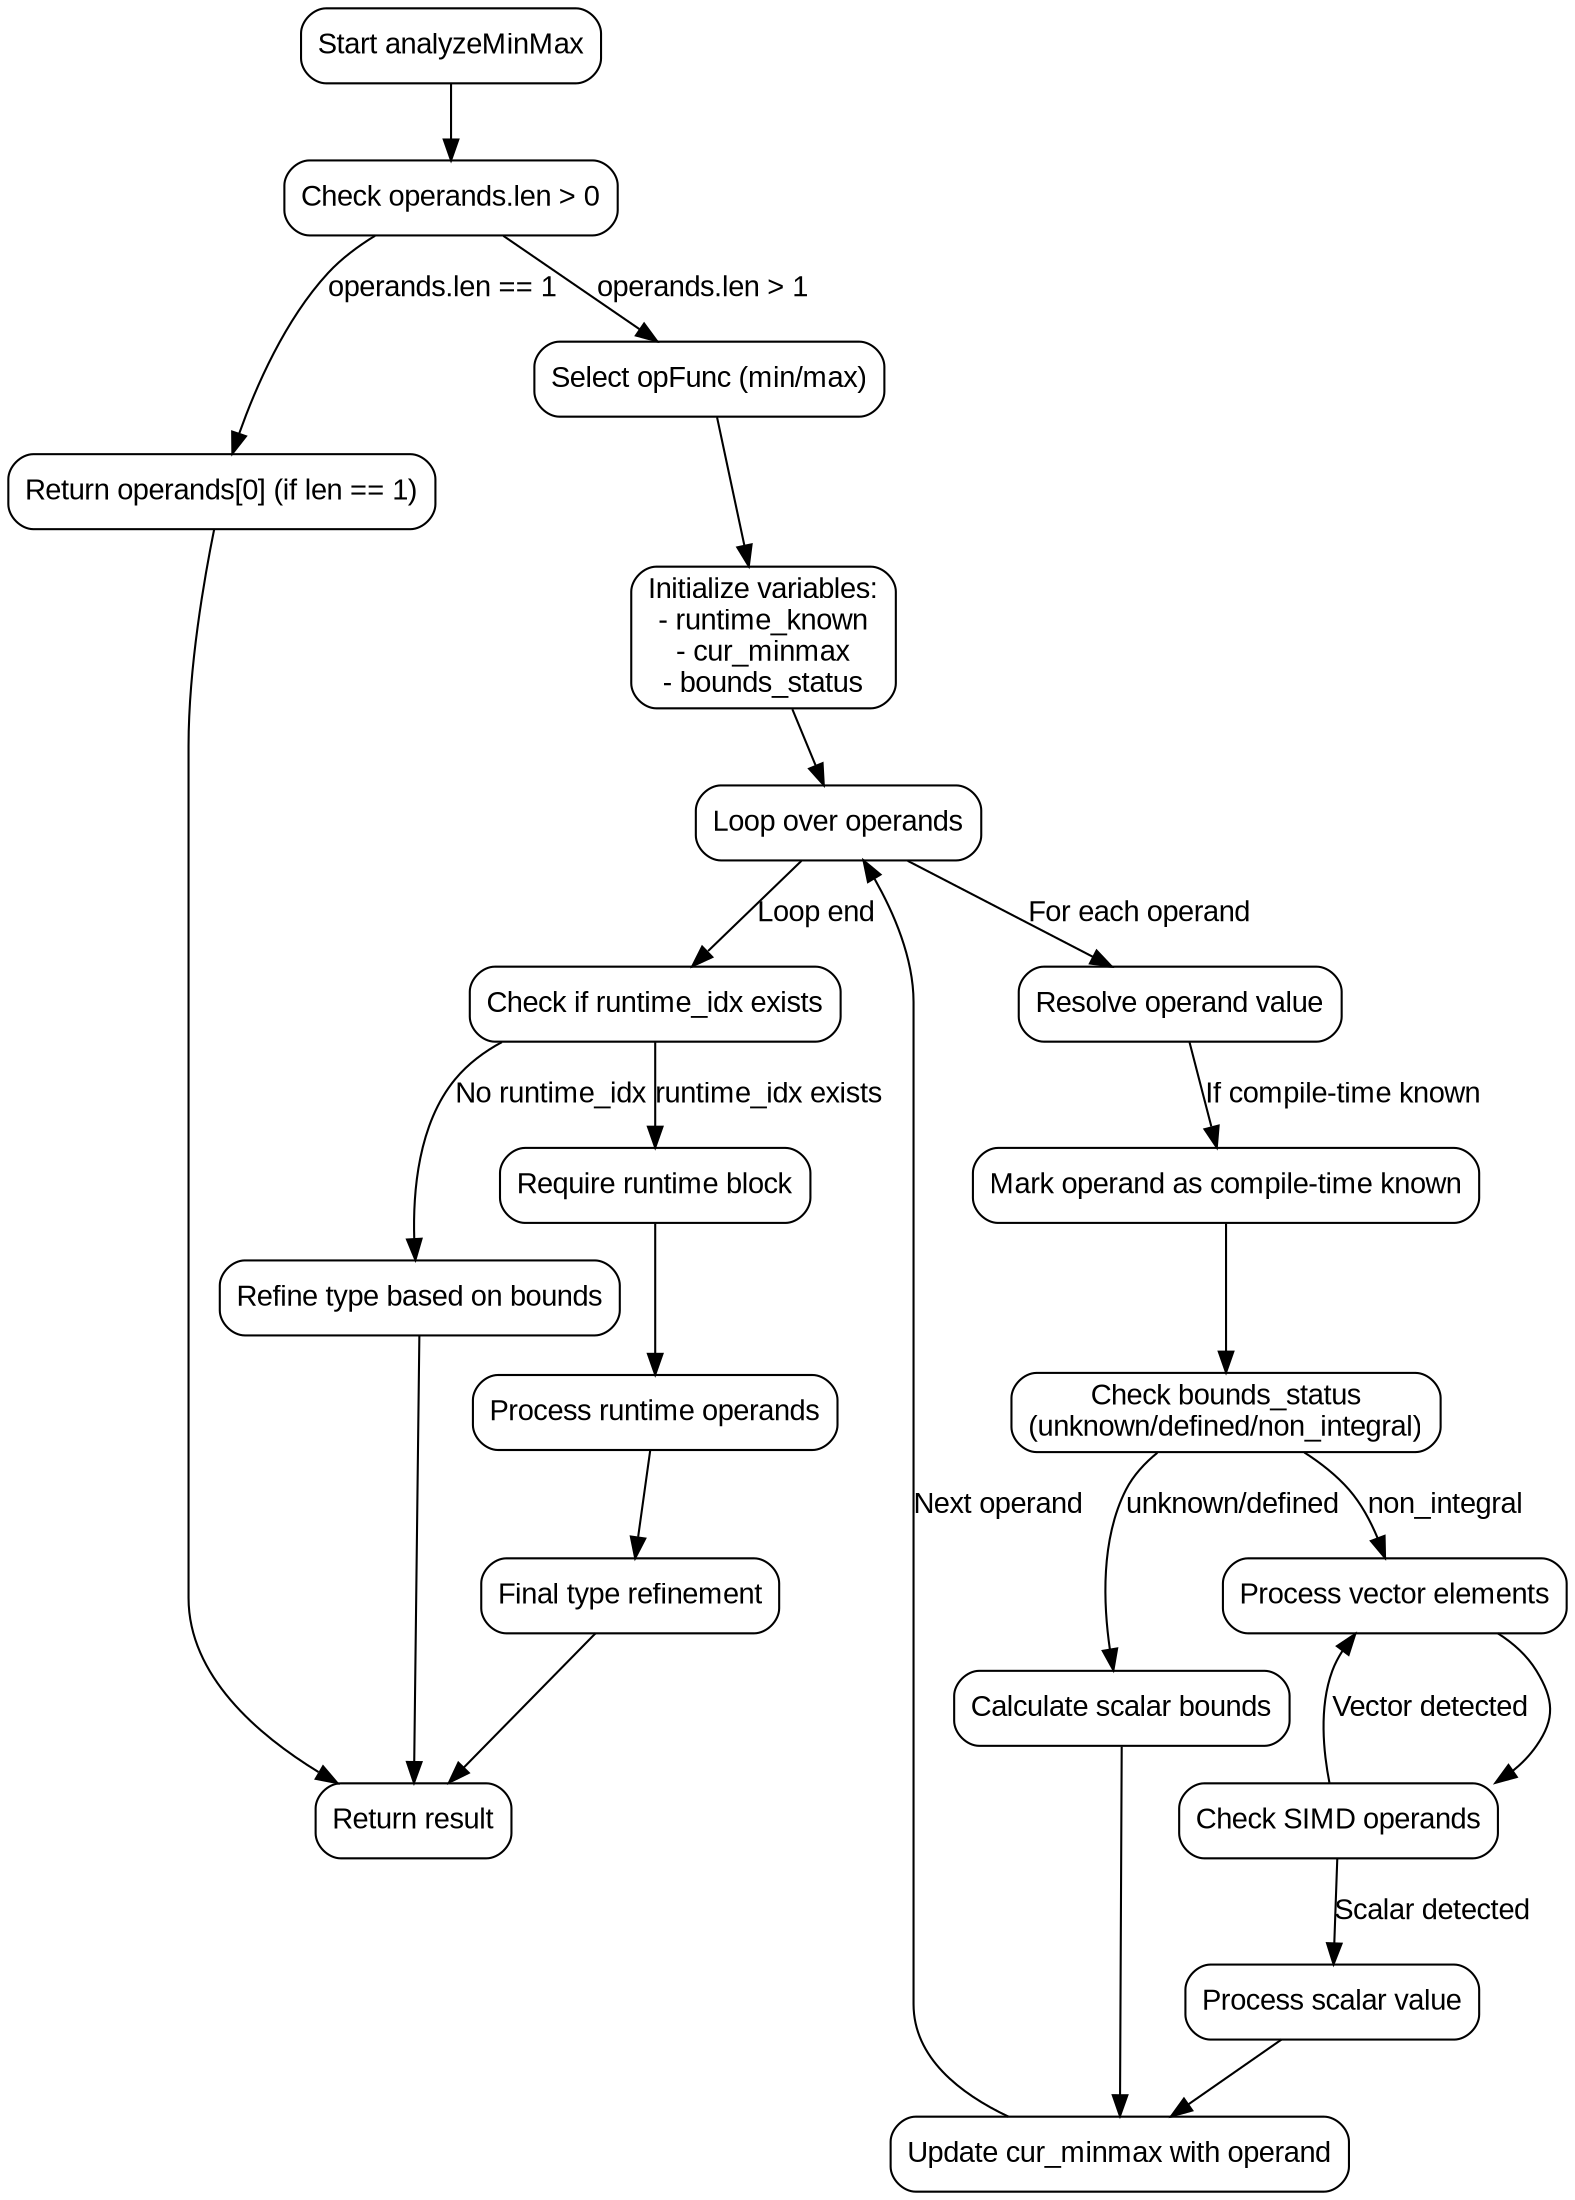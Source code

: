 
digraph analyzeMinMax {
    node [shape=rectangle, style="rounded", fontname="Arial"];
    edge [fontname="Arial"];

    start [label="Start analyzeMinMax"];
    check_operands_len [label="Check operands.len > 0"];
    return_single_operand [label="Return operands[0] (if len == 1)"];
    select_opFunc [label="Select opFunc (min/max)"];
    init_vars [label="Initialize variables:\n- runtime_known\n- cur_minmax\n- bounds_status"];
    loop_operands [label="Loop over operands"];
    resolve_value [label="Resolve operand value"];
    update_runtime_known [label="Mark operand as compile-time known"];
    check_bounds_status [label="Check bounds_status\n(unknown/defined/non_integral)"];
    handle_scalar_bounds [label="Calculate scalar bounds"];
    update_cur_minmax [label="Update cur_minmax with operand"];
    check_simd_op [label="Check SIMD operands"];
    handle_vector [label="Process vector elements"];
    handle_scalar [label="Process scalar value"];
    refine_type [label="Refine type based on bounds"];
    runtime_idx_check [label="Check if runtime_idx exists"];
    require_runtime_block [label="Require runtime block"];
    handle_runtime_operands [label="Process runtime operands"];
    final_refinement [label="Final type refinement"];
    return_result [label="Return result"];

    start -> check_operands_len;
    check_operands_len -> return_single_operand [label="operands.len == 1"];
    check_operands_len -> select_opFunc [label="operands.len > 1"];
    select_opFunc -> init_vars;
    init_vars -> loop_operands;

    loop_operands -> resolve_value [label="For each operand"];
    resolve_value -> update_runtime_known [label="If compile-time known"];
    update_runtime_known -> check_bounds_status;
    check_bounds_status -> handle_scalar_bounds [label="unknown/defined"];
    handle_scalar_bounds -> update_cur_minmax;
    check_bounds_status -> handle_vector [label="non_integral"];
    handle_vector -> check_simd_op;
    check_simd_op -> handle_vector [label="Vector detected"];
    check_simd_op -> handle_scalar [label="Scalar detected"];
    handle_scalar -> update_cur_minmax;
    update_cur_minmax -> loop_operands [label="Next operand"];

    loop_operands -> runtime_idx_check [label="Loop end"];
    runtime_idx_check -> refine_type [label="No runtime_idx"];
    runtime_idx_check -> require_runtime_block [label="runtime_idx exists"];
    require_runtime_block -> handle_runtime_operands;
    handle_runtime_operands -> final_refinement;
    final_refinement -> return_result;
    refine_type -> return_result;
    return_single_operand -> return_result;
}
